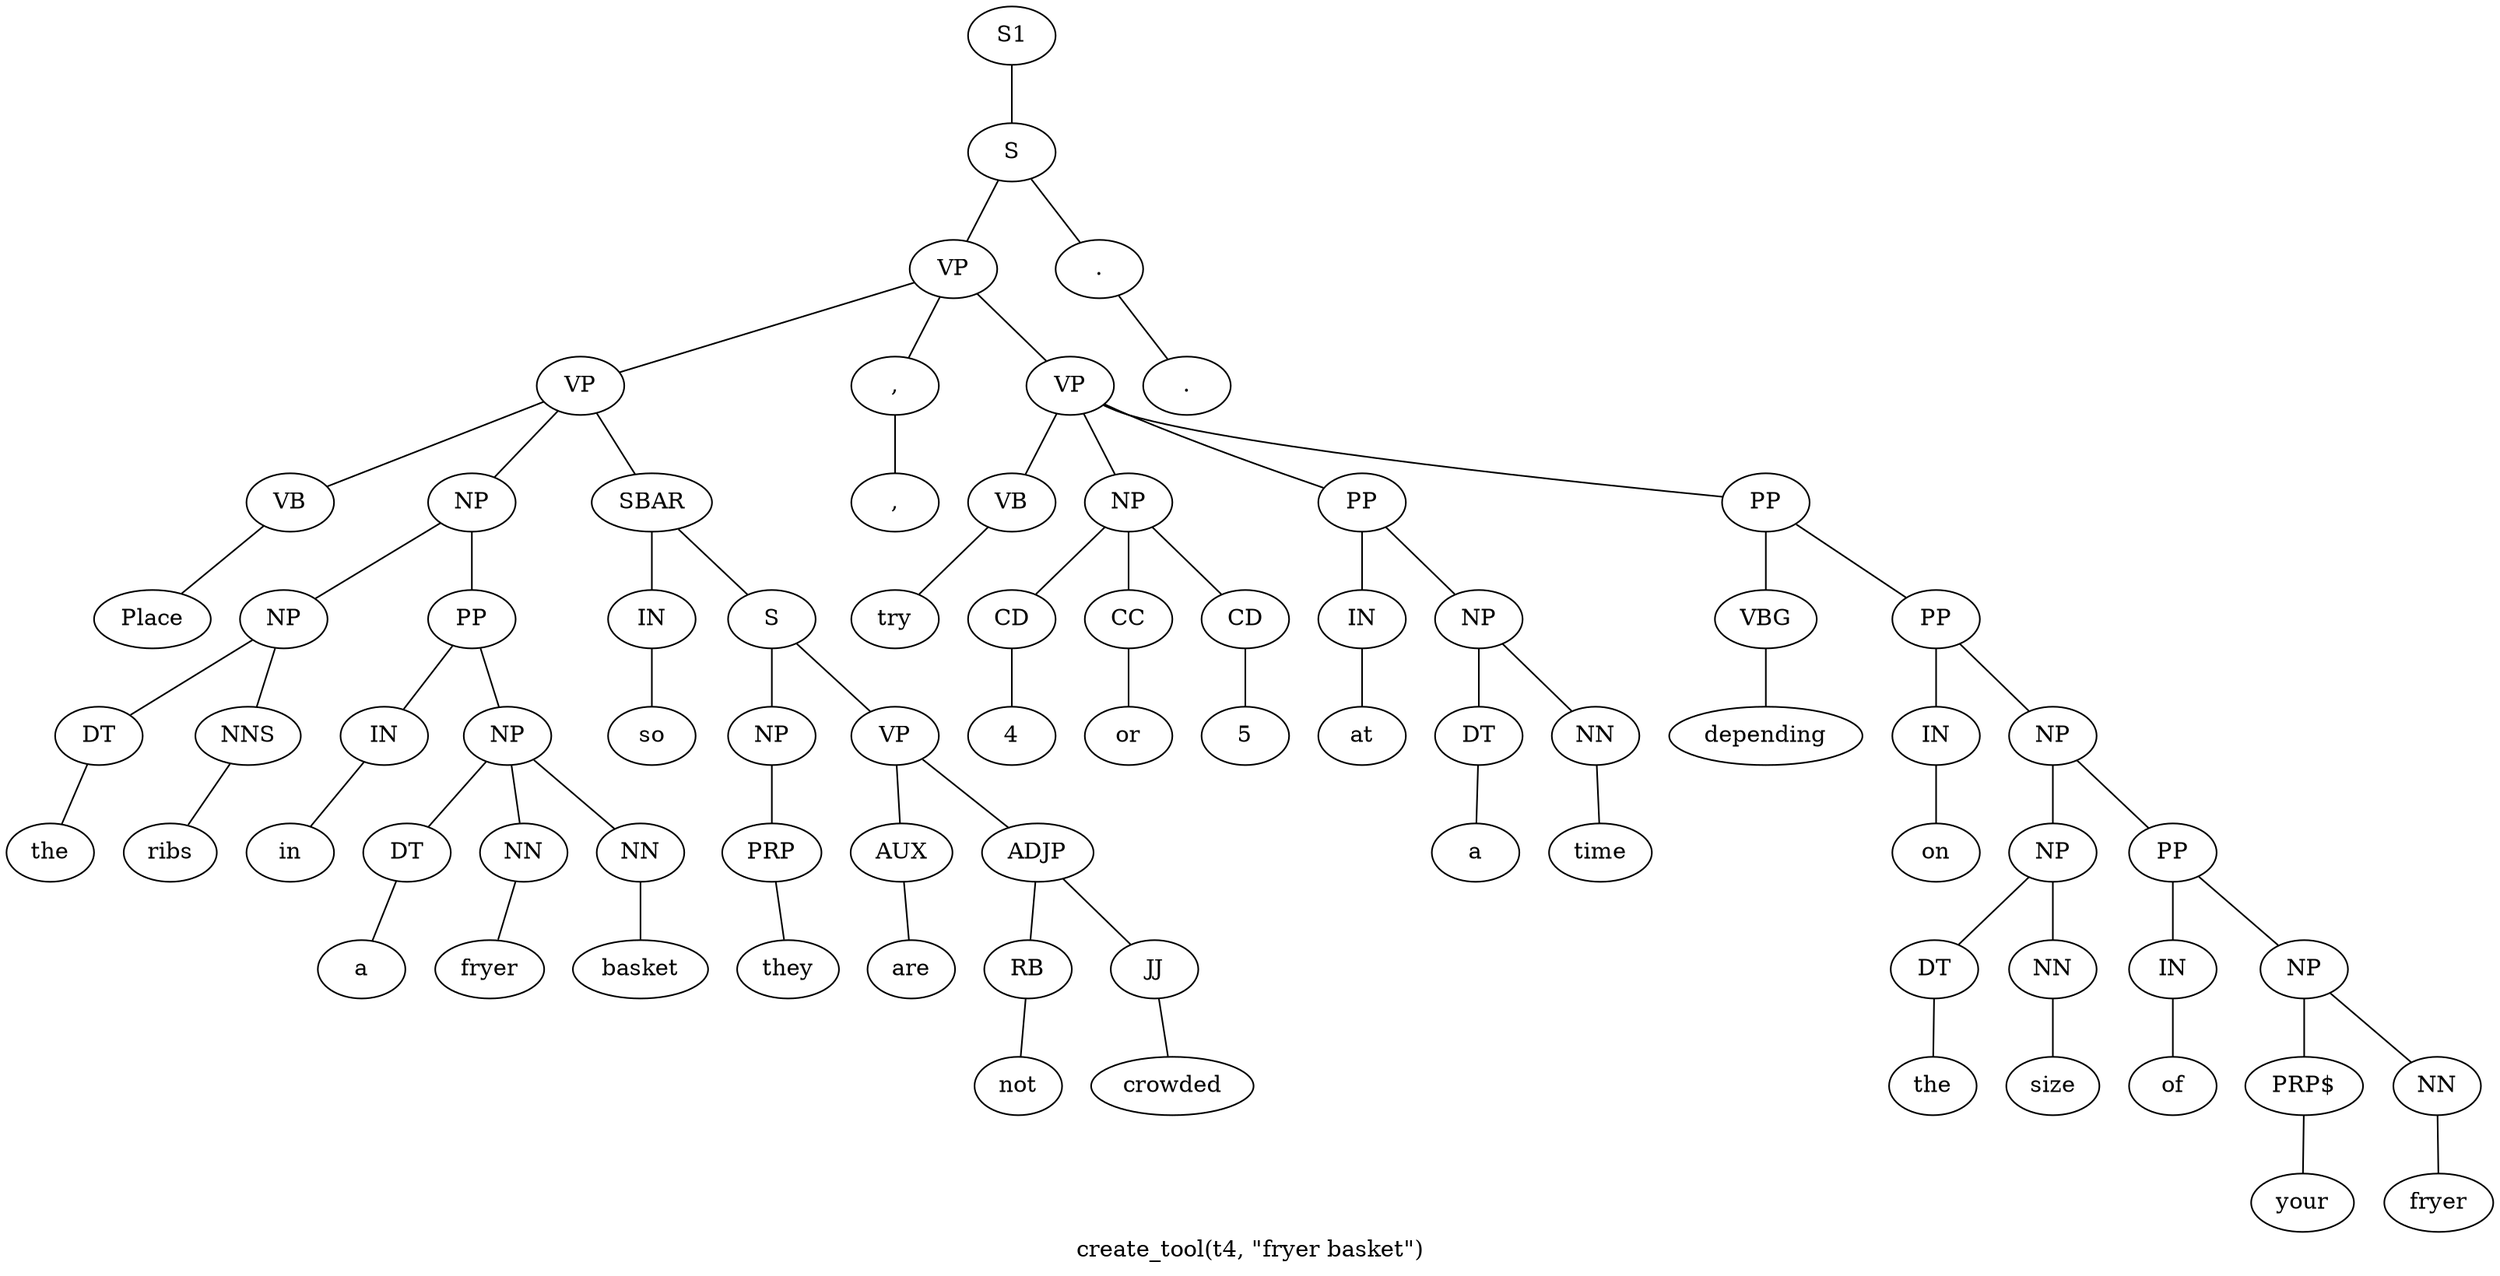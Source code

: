 graph SyntaxGraph {
	label = "create_tool(t4, \"fryer basket\")";
	Node0 [label="S1"];
	Node1 [label="S"];
	Node2 [label="VP"];
	Node3 [label="VP"];
	Node4 [label="VB"];
	Node5 [label="Place"];
	Node6 [label="NP"];
	Node7 [label="NP"];
	Node8 [label="DT"];
	Node9 [label="the"];
	Node10 [label="NNS"];
	Node11 [label="ribs"];
	Node12 [label="PP"];
	Node13 [label="IN"];
	Node14 [label="in"];
	Node15 [label="NP"];
	Node16 [label="DT"];
	Node17 [label="a"];
	Node18 [label="NN"];
	Node19 [label="fryer"];
	Node20 [label="NN"];
	Node21 [label="basket"];
	Node22 [label="SBAR"];
	Node23 [label="IN"];
	Node24 [label="so"];
	Node25 [label="S"];
	Node26 [label="NP"];
	Node27 [label="PRP"];
	Node28 [label="they"];
	Node29 [label="VP"];
	Node30 [label="AUX"];
	Node31 [label="are"];
	Node32 [label="ADJP"];
	Node33 [label="RB"];
	Node34 [label="not"];
	Node35 [label="JJ"];
	Node36 [label="crowded"];
	Node37 [label=","];
	Node38 [label=","];
	Node39 [label="VP"];
	Node40 [label="VB"];
	Node41 [label="try"];
	Node42 [label="NP"];
	Node43 [label="CD"];
	Node44 [label="4"];
	Node45 [label="CC"];
	Node46 [label="or"];
	Node47 [label="CD"];
	Node48 [label="5"];
	Node49 [label="PP"];
	Node50 [label="IN"];
	Node51 [label="at"];
	Node52 [label="NP"];
	Node53 [label="DT"];
	Node54 [label="a"];
	Node55 [label="NN"];
	Node56 [label="time"];
	Node57 [label="PP"];
	Node58 [label="VBG"];
	Node59 [label="depending"];
	Node60 [label="PP"];
	Node61 [label="IN"];
	Node62 [label="on"];
	Node63 [label="NP"];
	Node64 [label="NP"];
	Node65 [label="DT"];
	Node66 [label="the"];
	Node67 [label="NN"];
	Node68 [label="size"];
	Node69 [label="PP"];
	Node70 [label="IN"];
	Node71 [label="of"];
	Node72 [label="NP"];
	Node73 [label="PRP$"];
	Node74 [label="your"];
	Node75 [label="NN"];
	Node76 [label="fryer"];
	Node77 [label="."];
	Node78 [label="."];

	Node0 -- Node1;
	Node1 -- Node2;
	Node1 -- Node77;
	Node2 -- Node3;
	Node2 -- Node37;
	Node2 -- Node39;
	Node3 -- Node4;
	Node3 -- Node6;
	Node3 -- Node22;
	Node4 -- Node5;
	Node6 -- Node7;
	Node6 -- Node12;
	Node7 -- Node8;
	Node7 -- Node10;
	Node8 -- Node9;
	Node10 -- Node11;
	Node12 -- Node13;
	Node12 -- Node15;
	Node13 -- Node14;
	Node15 -- Node16;
	Node15 -- Node18;
	Node15 -- Node20;
	Node16 -- Node17;
	Node18 -- Node19;
	Node20 -- Node21;
	Node22 -- Node23;
	Node22 -- Node25;
	Node23 -- Node24;
	Node25 -- Node26;
	Node25 -- Node29;
	Node26 -- Node27;
	Node27 -- Node28;
	Node29 -- Node30;
	Node29 -- Node32;
	Node30 -- Node31;
	Node32 -- Node33;
	Node32 -- Node35;
	Node33 -- Node34;
	Node35 -- Node36;
	Node37 -- Node38;
	Node39 -- Node40;
	Node39 -- Node42;
	Node39 -- Node49;
	Node39 -- Node57;
	Node40 -- Node41;
	Node42 -- Node43;
	Node42 -- Node45;
	Node42 -- Node47;
	Node43 -- Node44;
	Node45 -- Node46;
	Node47 -- Node48;
	Node49 -- Node50;
	Node49 -- Node52;
	Node50 -- Node51;
	Node52 -- Node53;
	Node52 -- Node55;
	Node53 -- Node54;
	Node55 -- Node56;
	Node57 -- Node58;
	Node57 -- Node60;
	Node58 -- Node59;
	Node60 -- Node61;
	Node60 -- Node63;
	Node61 -- Node62;
	Node63 -- Node64;
	Node63 -- Node69;
	Node64 -- Node65;
	Node64 -- Node67;
	Node65 -- Node66;
	Node67 -- Node68;
	Node69 -- Node70;
	Node69 -- Node72;
	Node70 -- Node71;
	Node72 -- Node73;
	Node72 -- Node75;
	Node73 -- Node74;
	Node75 -- Node76;
	Node77 -- Node78;
}